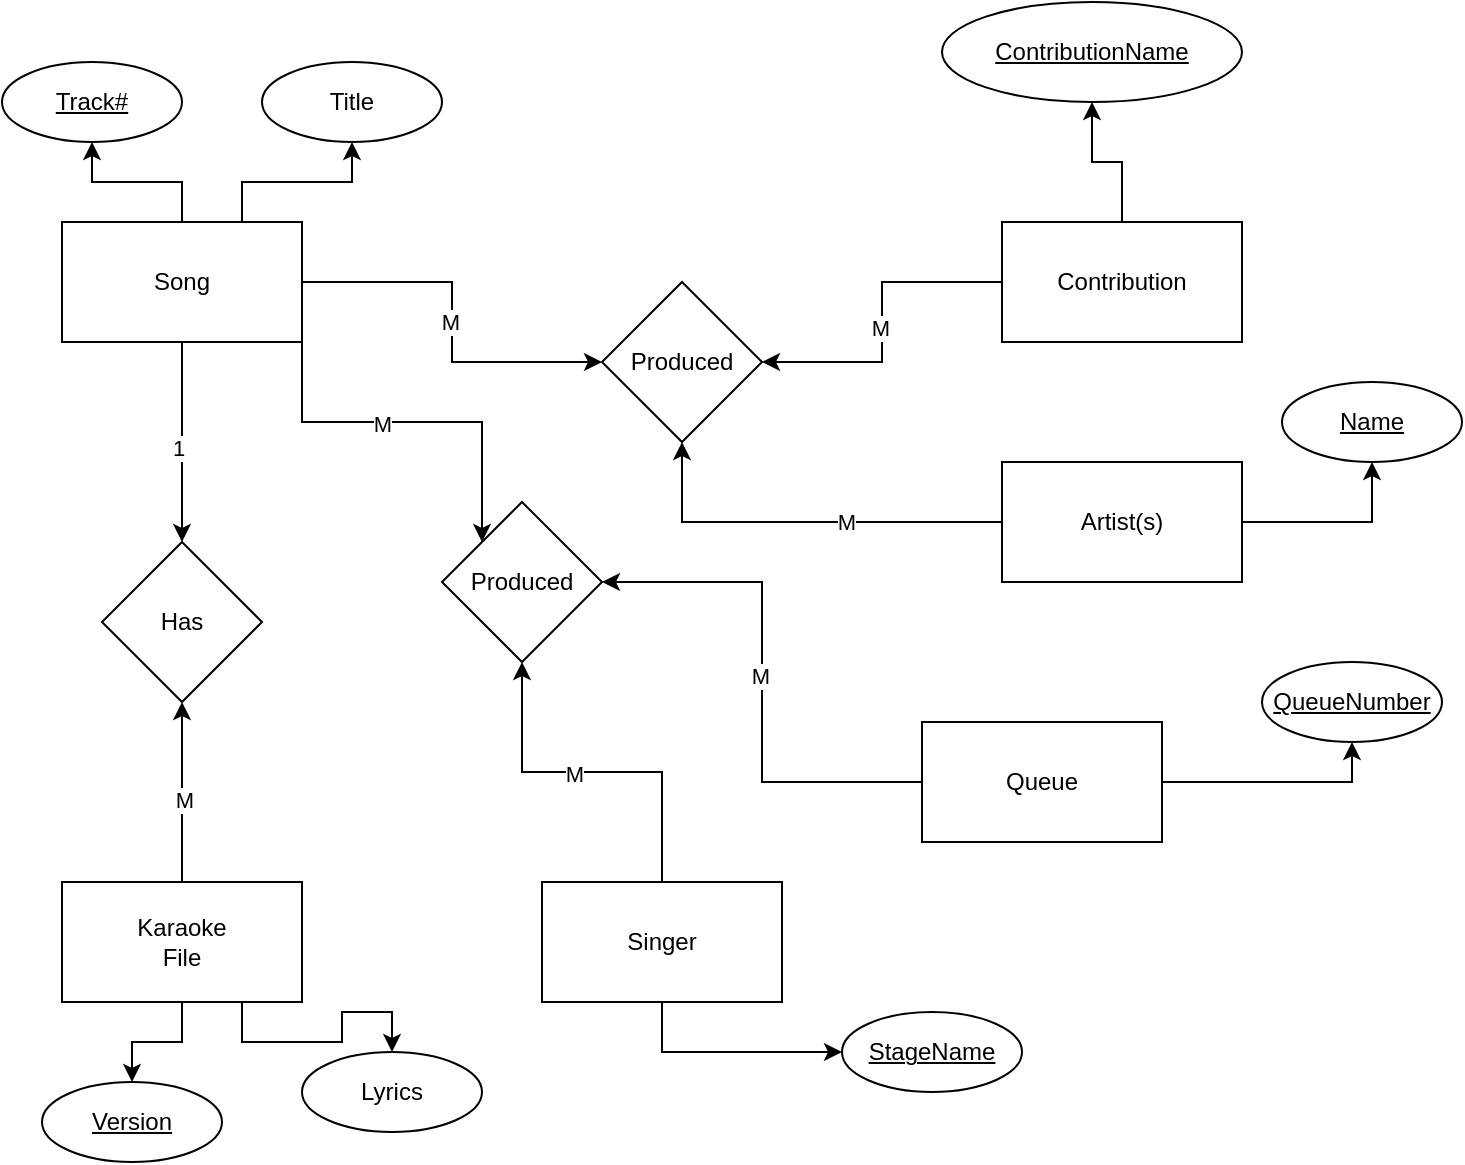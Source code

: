 <mxfile version="24.0.4" type="device">
  <diagram id="C5RBs43oDa-KdzZeNtuy" name="Page-1">
    <mxGraphModel dx="1880" dy="771" grid="1" gridSize="10" guides="1" tooltips="1" connect="1" arrows="1" fold="1" page="1" pageScale="1" pageWidth="827" pageHeight="1169" math="0" shadow="0">
      <root>
        <mxCell id="WIyWlLk6GJQsqaUBKTNV-0" />
        <mxCell id="WIyWlLk6GJQsqaUBKTNV-1" parent="WIyWlLk6GJQsqaUBKTNV-0" />
        <mxCell id="Ugt3QYoSn1SEHyweIvQO-22" style="edgeStyle=orthogonalEdgeStyle;rounded=0;orthogonalLoop=1;jettySize=auto;html=1;exitX=1;exitY=1;exitDx=0;exitDy=0;entryX=0;entryY=0;entryDx=0;entryDy=0;" edge="1" parent="WIyWlLk6GJQsqaUBKTNV-1" source="Ugt3QYoSn1SEHyweIvQO-0" target="Ugt3QYoSn1SEHyweIvQO-7">
          <mxGeometry relative="1" as="geometry" />
        </mxCell>
        <mxCell id="Ugt3QYoSn1SEHyweIvQO-47" value="M" style="edgeLabel;html=1;align=center;verticalAlign=middle;resizable=0;points=[];" vertex="1" connectable="0" parent="Ugt3QYoSn1SEHyweIvQO-22">
          <mxGeometry x="-0.159" y="-1" relative="1" as="geometry">
            <mxPoint as="offset" />
          </mxGeometry>
        </mxCell>
        <mxCell id="Ugt3QYoSn1SEHyweIvQO-27" style="edgeStyle=orthogonalEdgeStyle;rounded=0;orthogonalLoop=1;jettySize=auto;html=1;entryX=0;entryY=0.5;entryDx=0;entryDy=0;" edge="1" parent="WIyWlLk6GJQsqaUBKTNV-1" source="Ugt3QYoSn1SEHyweIvQO-0" target="Ugt3QYoSn1SEHyweIvQO-6">
          <mxGeometry relative="1" as="geometry" />
        </mxCell>
        <mxCell id="Ugt3QYoSn1SEHyweIvQO-44" value="M" style="edgeLabel;html=1;align=center;verticalAlign=middle;resizable=0;points=[];" vertex="1" connectable="0" parent="Ugt3QYoSn1SEHyweIvQO-27">
          <mxGeometry x="-0.004" y="-5" relative="1" as="geometry">
            <mxPoint x="4" as="offset" />
          </mxGeometry>
        </mxCell>
        <mxCell id="Ugt3QYoSn1SEHyweIvQO-31" style="edgeStyle=orthogonalEdgeStyle;rounded=0;orthogonalLoop=1;jettySize=auto;html=1;entryX=0.5;entryY=0;entryDx=0;entryDy=0;" edge="1" parent="WIyWlLk6GJQsqaUBKTNV-1" source="Ugt3QYoSn1SEHyweIvQO-0" target="Ugt3QYoSn1SEHyweIvQO-4">
          <mxGeometry relative="1" as="geometry" />
        </mxCell>
        <mxCell id="Ugt3QYoSn1SEHyweIvQO-50" value="1" style="edgeLabel;html=1;align=center;verticalAlign=middle;resizable=0;points=[];" vertex="1" connectable="0" parent="Ugt3QYoSn1SEHyweIvQO-31">
          <mxGeometry x="0.047" y="2" relative="1" as="geometry">
            <mxPoint x="-4" as="offset" />
          </mxGeometry>
        </mxCell>
        <mxCell id="Ugt3QYoSn1SEHyweIvQO-33" style="edgeStyle=orthogonalEdgeStyle;rounded=0;orthogonalLoop=1;jettySize=auto;html=1;exitX=0.5;exitY=0;exitDx=0;exitDy=0;entryX=0.5;entryY=1;entryDx=0;entryDy=0;" edge="1" parent="WIyWlLk6GJQsqaUBKTNV-1" source="Ugt3QYoSn1SEHyweIvQO-0" target="Ugt3QYoSn1SEHyweIvQO-11">
          <mxGeometry relative="1" as="geometry" />
        </mxCell>
        <mxCell id="Ugt3QYoSn1SEHyweIvQO-36" style="edgeStyle=orthogonalEdgeStyle;rounded=0;orthogonalLoop=1;jettySize=auto;html=1;exitX=0.75;exitY=0;exitDx=0;exitDy=0;entryX=0.5;entryY=1;entryDx=0;entryDy=0;" edge="1" parent="WIyWlLk6GJQsqaUBKTNV-1" source="Ugt3QYoSn1SEHyweIvQO-0" target="Ugt3QYoSn1SEHyweIvQO-12">
          <mxGeometry relative="1" as="geometry" />
        </mxCell>
        <mxCell id="Ugt3QYoSn1SEHyweIvQO-0" value="Song" style="rounded=0;whiteSpace=wrap;html=1;" vertex="1" parent="WIyWlLk6GJQsqaUBKTNV-1">
          <mxGeometry x="80" y="170" width="120" height="60" as="geometry" />
        </mxCell>
        <mxCell id="Ugt3QYoSn1SEHyweIvQO-29" style="edgeStyle=orthogonalEdgeStyle;rounded=0;orthogonalLoop=1;jettySize=auto;html=1;entryX=0.5;entryY=1;entryDx=0;entryDy=0;" edge="1" parent="WIyWlLk6GJQsqaUBKTNV-1" source="Ugt3QYoSn1SEHyweIvQO-1" target="Ugt3QYoSn1SEHyweIvQO-6">
          <mxGeometry relative="1" as="geometry" />
        </mxCell>
        <mxCell id="Ugt3QYoSn1SEHyweIvQO-46" value="M" style="edgeLabel;html=1;align=center;verticalAlign=middle;resizable=0;points=[];" vertex="1" connectable="0" parent="Ugt3QYoSn1SEHyweIvQO-29">
          <mxGeometry x="-0.214" relative="1" as="geometry">
            <mxPoint as="offset" />
          </mxGeometry>
        </mxCell>
        <mxCell id="Ugt3QYoSn1SEHyweIvQO-38" style="edgeStyle=orthogonalEdgeStyle;rounded=0;orthogonalLoop=1;jettySize=auto;html=1;exitX=1;exitY=0.5;exitDx=0;exitDy=0;entryX=0.5;entryY=1;entryDx=0;entryDy=0;" edge="1" parent="WIyWlLk6GJQsqaUBKTNV-1" source="Ugt3QYoSn1SEHyweIvQO-1" target="Ugt3QYoSn1SEHyweIvQO-14">
          <mxGeometry relative="1" as="geometry" />
        </mxCell>
        <mxCell id="Ugt3QYoSn1SEHyweIvQO-1" value="Artist(s)" style="rounded=0;whiteSpace=wrap;html=1;" vertex="1" parent="WIyWlLk6GJQsqaUBKTNV-1">
          <mxGeometry x="550" y="290" width="120" height="60" as="geometry" />
        </mxCell>
        <mxCell id="Ugt3QYoSn1SEHyweIvQO-28" style="edgeStyle=orthogonalEdgeStyle;rounded=0;orthogonalLoop=1;jettySize=auto;html=1;entryX=1;entryY=0.5;entryDx=0;entryDy=0;" edge="1" parent="WIyWlLk6GJQsqaUBKTNV-1" source="Ugt3QYoSn1SEHyweIvQO-2" target="Ugt3QYoSn1SEHyweIvQO-6">
          <mxGeometry relative="1" as="geometry" />
        </mxCell>
        <mxCell id="Ugt3QYoSn1SEHyweIvQO-45" value="M" style="edgeLabel;html=1;align=center;verticalAlign=middle;resizable=0;points=[];" vertex="1" connectable="0" parent="Ugt3QYoSn1SEHyweIvQO-28">
          <mxGeometry x="0.037" y="-1" relative="1" as="geometry">
            <mxPoint as="offset" />
          </mxGeometry>
        </mxCell>
        <mxCell id="Ugt3QYoSn1SEHyweIvQO-37" style="edgeStyle=orthogonalEdgeStyle;rounded=0;orthogonalLoop=1;jettySize=auto;html=1;exitX=0.5;exitY=0;exitDx=0;exitDy=0;entryX=0.5;entryY=1;entryDx=0;entryDy=0;" edge="1" parent="WIyWlLk6GJQsqaUBKTNV-1" source="Ugt3QYoSn1SEHyweIvQO-2" target="Ugt3QYoSn1SEHyweIvQO-13">
          <mxGeometry relative="1" as="geometry" />
        </mxCell>
        <mxCell id="Ugt3QYoSn1SEHyweIvQO-2" value="Contribution" style="rounded=0;whiteSpace=wrap;html=1;" vertex="1" parent="WIyWlLk6GJQsqaUBKTNV-1">
          <mxGeometry x="550" y="170" width="120" height="60" as="geometry" />
        </mxCell>
        <mxCell id="Ugt3QYoSn1SEHyweIvQO-30" style="edgeStyle=orthogonalEdgeStyle;rounded=0;orthogonalLoop=1;jettySize=auto;html=1;entryX=0.5;entryY=1;entryDx=0;entryDy=0;" edge="1" parent="WIyWlLk6GJQsqaUBKTNV-1" source="Ugt3QYoSn1SEHyweIvQO-3" target="Ugt3QYoSn1SEHyweIvQO-4">
          <mxGeometry relative="1" as="geometry" />
        </mxCell>
        <mxCell id="Ugt3QYoSn1SEHyweIvQO-51" value="M" style="edgeLabel;html=1;align=center;verticalAlign=middle;resizable=0;points=[];" vertex="1" connectable="0" parent="Ugt3QYoSn1SEHyweIvQO-30">
          <mxGeometry x="-0.089" y="-1" relative="1" as="geometry">
            <mxPoint as="offset" />
          </mxGeometry>
        </mxCell>
        <mxCell id="Ugt3QYoSn1SEHyweIvQO-40" style="edgeStyle=orthogonalEdgeStyle;rounded=0;orthogonalLoop=1;jettySize=auto;html=1;exitX=0.5;exitY=1;exitDx=0;exitDy=0;entryX=0.5;entryY=0;entryDx=0;entryDy=0;" edge="1" parent="WIyWlLk6GJQsqaUBKTNV-1" source="Ugt3QYoSn1SEHyweIvQO-3" target="Ugt3QYoSn1SEHyweIvQO-17">
          <mxGeometry relative="1" as="geometry" />
        </mxCell>
        <mxCell id="Ugt3QYoSn1SEHyweIvQO-41" style="edgeStyle=orthogonalEdgeStyle;rounded=0;orthogonalLoop=1;jettySize=auto;html=1;exitX=0.75;exitY=1;exitDx=0;exitDy=0;entryX=0.5;entryY=0;entryDx=0;entryDy=0;" edge="1" parent="WIyWlLk6GJQsqaUBKTNV-1" source="Ugt3QYoSn1SEHyweIvQO-3" target="Ugt3QYoSn1SEHyweIvQO-18">
          <mxGeometry relative="1" as="geometry" />
        </mxCell>
        <mxCell id="Ugt3QYoSn1SEHyweIvQO-3" value="Karaoke&lt;div&gt;File&lt;/div&gt;" style="rounded=0;whiteSpace=wrap;html=1;" vertex="1" parent="WIyWlLk6GJQsqaUBKTNV-1">
          <mxGeometry x="80" y="500" width="120" height="60" as="geometry" />
        </mxCell>
        <mxCell id="Ugt3QYoSn1SEHyweIvQO-4" value="Has" style="rhombus;whiteSpace=wrap;html=1;" vertex="1" parent="WIyWlLk6GJQsqaUBKTNV-1">
          <mxGeometry x="100" y="330" width="80" height="80" as="geometry" />
        </mxCell>
        <mxCell id="Ugt3QYoSn1SEHyweIvQO-6" value="Produced" style="rhombus;whiteSpace=wrap;html=1;" vertex="1" parent="WIyWlLk6GJQsqaUBKTNV-1">
          <mxGeometry x="350" y="200" width="80" height="80" as="geometry" />
        </mxCell>
        <mxCell id="Ugt3QYoSn1SEHyweIvQO-7" value="Produced" style="rhombus;whiteSpace=wrap;html=1;" vertex="1" parent="WIyWlLk6GJQsqaUBKTNV-1">
          <mxGeometry x="270" y="310" width="80" height="80" as="geometry" />
        </mxCell>
        <mxCell id="Ugt3QYoSn1SEHyweIvQO-26" style="edgeStyle=orthogonalEdgeStyle;rounded=0;orthogonalLoop=1;jettySize=auto;html=1;entryX=1;entryY=0.5;entryDx=0;entryDy=0;" edge="1" parent="WIyWlLk6GJQsqaUBKTNV-1" source="Ugt3QYoSn1SEHyweIvQO-8" target="Ugt3QYoSn1SEHyweIvQO-7">
          <mxGeometry relative="1" as="geometry" />
        </mxCell>
        <mxCell id="Ugt3QYoSn1SEHyweIvQO-48" value="M" style="edgeLabel;html=1;align=center;verticalAlign=middle;resizable=0;points=[];" vertex="1" connectable="0" parent="Ugt3QYoSn1SEHyweIvQO-26">
          <mxGeometry x="0.025" y="1" relative="1" as="geometry">
            <mxPoint as="offset" />
          </mxGeometry>
        </mxCell>
        <mxCell id="Ugt3QYoSn1SEHyweIvQO-43" style="edgeStyle=orthogonalEdgeStyle;rounded=0;orthogonalLoop=1;jettySize=auto;html=1;exitX=1;exitY=0.5;exitDx=0;exitDy=0;entryX=0.5;entryY=1;entryDx=0;entryDy=0;" edge="1" parent="WIyWlLk6GJQsqaUBKTNV-1" source="Ugt3QYoSn1SEHyweIvQO-8" target="Ugt3QYoSn1SEHyweIvQO-15">
          <mxGeometry relative="1" as="geometry" />
        </mxCell>
        <mxCell id="Ugt3QYoSn1SEHyweIvQO-8" value="Queue" style="rounded=0;whiteSpace=wrap;html=1;" vertex="1" parent="WIyWlLk6GJQsqaUBKTNV-1">
          <mxGeometry x="510" y="420" width="120" height="60" as="geometry" />
        </mxCell>
        <mxCell id="Ugt3QYoSn1SEHyweIvQO-24" style="edgeStyle=orthogonalEdgeStyle;rounded=0;orthogonalLoop=1;jettySize=auto;html=1;exitX=0.5;exitY=0;exitDx=0;exitDy=0;entryX=0.5;entryY=1;entryDx=0;entryDy=0;" edge="1" parent="WIyWlLk6GJQsqaUBKTNV-1" source="Ugt3QYoSn1SEHyweIvQO-9" target="Ugt3QYoSn1SEHyweIvQO-7">
          <mxGeometry relative="1" as="geometry" />
        </mxCell>
        <mxCell id="Ugt3QYoSn1SEHyweIvQO-49" value="M" style="edgeLabel;html=1;align=center;verticalAlign=middle;resizable=0;points=[];" vertex="1" connectable="0" parent="Ugt3QYoSn1SEHyweIvQO-24">
          <mxGeometry x="0.106" y="2" relative="1" as="geometry">
            <mxPoint y="-1" as="offset" />
          </mxGeometry>
        </mxCell>
        <mxCell id="Ugt3QYoSn1SEHyweIvQO-42" style="edgeStyle=orthogonalEdgeStyle;rounded=0;orthogonalLoop=1;jettySize=auto;html=1;exitX=0.5;exitY=1;exitDx=0;exitDy=0;entryX=0;entryY=0.5;entryDx=0;entryDy=0;" edge="1" parent="WIyWlLk6GJQsqaUBKTNV-1" source="Ugt3QYoSn1SEHyweIvQO-9" target="Ugt3QYoSn1SEHyweIvQO-16">
          <mxGeometry relative="1" as="geometry" />
        </mxCell>
        <mxCell id="Ugt3QYoSn1SEHyweIvQO-9" value="Singer" style="rounded=0;whiteSpace=wrap;html=1;" vertex="1" parent="WIyWlLk6GJQsqaUBKTNV-1">
          <mxGeometry x="320" y="500" width="120" height="60" as="geometry" />
        </mxCell>
        <mxCell id="Ugt3QYoSn1SEHyweIvQO-11" value="&lt;u&gt;Track#&lt;/u&gt;" style="ellipse;whiteSpace=wrap;html=1;" vertex="1" parent="WIyWlLk6GJQsqaUBKTNV-1">
          <mxGeometry x="50" y="90" width="90" height="40" as="geometry" />
        </mxCell>
        <mxCell id="Ugt3QYoSn1SEHyweIvQO-12" value="Title" style="ellipse;whiteSpace=wrap;html=1;" vertex="1" parent="WIyWlLk6GJQsqaUBKTNV-1">
          <mxGeometry x="180" y="90" width="90" height="40" as="geometry" />
        </mxCell>
        <mxCell id="Ugt3QYoSn1SEHyweIvQO-13" value="&lt;u&gt;ContributionName&lt;/u&gt;" style="ellipse;whiteSpace=wrap;html=1;" vertex="1" parent="WIyWlLk6GJQsqaUBKTNV-1">
          <mxGeometry x="520" y="60" width="150" height="50" as="geometry" />
        </mxCell>
        <mxCell id="Ugt3QYoSn1SEHyweIvQO-14" value="&lt;u&gt;Name&lt;/u&gt;" style="ellipse;whiteSpace=wrap;html=1;" vertex="1" parent="WIyWlLk6GJQsqaUBKTNV-1">
          <mxGeometry x="690" y="250" width="90" height="40" as="geometry" />
        </mxCell>
        <mxCell id="Ugt3QYoSn1SEHyweIvQO-15" value="&lt;u&gt;QueueNumber&lt;/u&gt;" style="ellipse;whiteSpace=wrap;html=1;" vertex="1" parent="WIyWlLk6GJQsqaUBKTNV-1">
          <mxGeometry x="680" y="390" width="90" height="40" as="geometry" />
        </mxCell>
        <mxCell id="Ugt3QYoSn1SEHyweIvQO-16" value="&lt;u&gt;StageName&lt;/u&gt;" style="ellipse;whiteSpace=wrap;html=1;" vertex="1" parent="WIyWlLk6GJQsqaUBKTNV-1">
          <mxGeometry x="470" y="565" width="90" height="40" as="geometry" />
        </mxCell>
        <mxCell id="Ugt3QYoSn1SEHyweIvQO-17" value="&lt;u&gt;Version&lt;/u&gt;" style="ellipse;whiteSpace=wrap;html=1;" vertex="1" parent="WIyWlLk6GJQsqaUBKTNV-1">
          <mxGeometry x="70" y="600" width="90" height="40" as="geometry" />
        </mxCell>
        <mxCell id="Ugt3QYoSn1SEHyweIvQO-18" value="Lyrics" style="ellipse;whiteSpace=wrap;html=1;" vertex="1" parent="WIyWlLk6GJQsqaUBKTNV-1">
          <mxGeometry x="200" y="585" width="90" height="40" as="geometry" />
        </mxCell>
      </root>
    </mxGraphModel>
  </diagram>
</mxfile>
